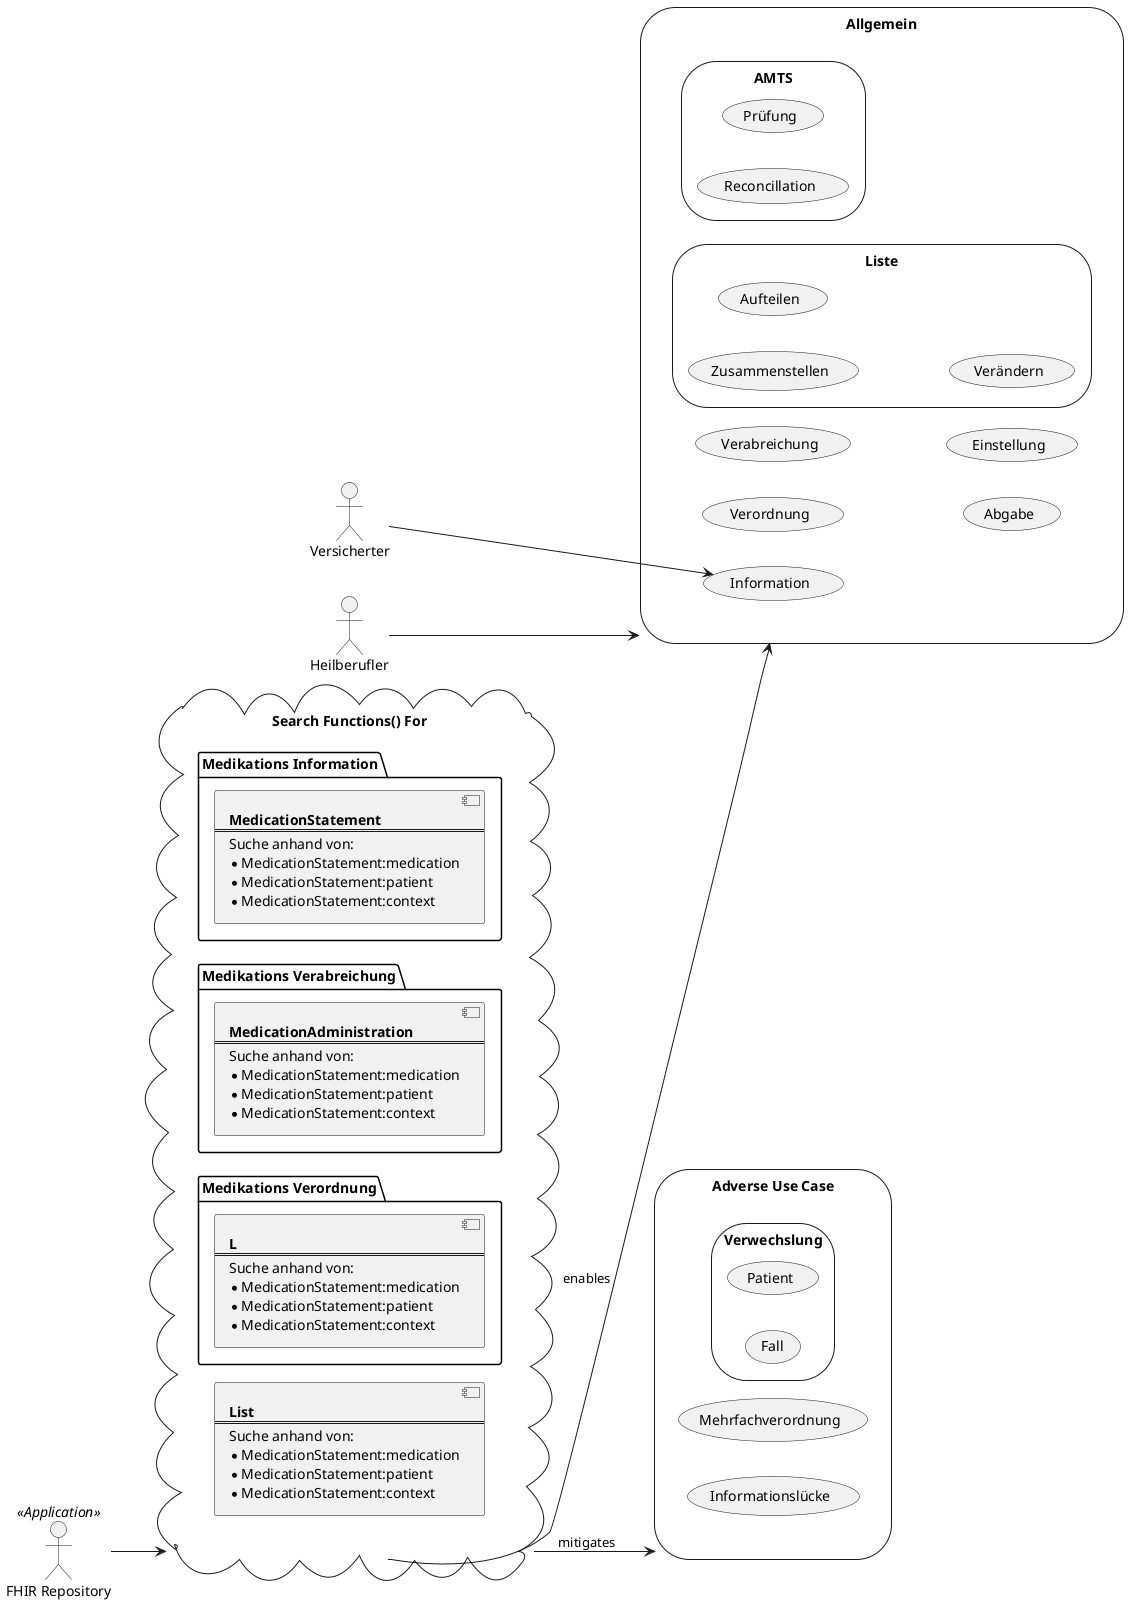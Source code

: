 '@startuml usecases
'usecase Medikation as "
'    = Medikation
'    
'    ___
'    Some text
'    === Neu-Verordnung
'    Other text
'    === Anpassung
'    Information
'    === Abgabe
'"
'@enduml

@startuml usecases
left to right direction
'skinparam packageStyle cloud
actor :Heilberufler:
actor :Versicherter:
actor :FHIR Repository: as DB << Application >>

storage gnrl as "Allgemein" {
    (Information)
    (Verordnung)
    (Verabreichung)
    (Abgabe)
    (Einstellung)
    storage (AMTS){
        (Prüfung)
        (Reconcillation)
    }
    storage (Liste){
        (Zusammenstellen)
        (Aufteilen)
        (Verändern)
    }
}

cloud "Search Functions() For" as fncts {
    folder CapStmtMedInfo as "Medikations Information" {
        component MedState [
        **MedicationStatement**
        ====
        Suche anhand von:
        * MedicationStatement:medication
        * MedicationStatement:patient
        * MedicationStatement:context
        ]
    }
    folder CapStmtMedVerAb as "Medikations Verabreichung" {
        component Some1 [
        **MedicationAdministration**
        ====
        Suche anhand von:
        * MedicationStatement:medication
        * MedicationStatement:patient
        * MedicationStatement:context
        ]
    }
    folder CapStmtMedVerOrd as "Medikations Verordnung" {
        component Some2 [
        **L**
        ====
        Suche anhand von:
        * MedicationStatement:medication
        * MedicationStatement:patient
        * MedicationStatement:context
        ]
    }
    component Some3 [
        **List**
        ====
        Suche anhand von:
        * MedicationStatement:medication
        * MedicationStatement:patient
        * MedicationStatement:context
    ]
}
storage adverseUC as "Adverse Use Case" {
    storage (Verwechslung){
        (Patient)
        (Fall)
        (Verordnung)
    }
    (Mehrfachverordnung)
    (Informationslücke)
}
Heilberufler --> gnrl
'Versicherter <-- Medikation
Versicherter --> Information
DB --> fncts
fncts --> adverseUC : mitigates
fncts --> gnrl : enables
@enduml